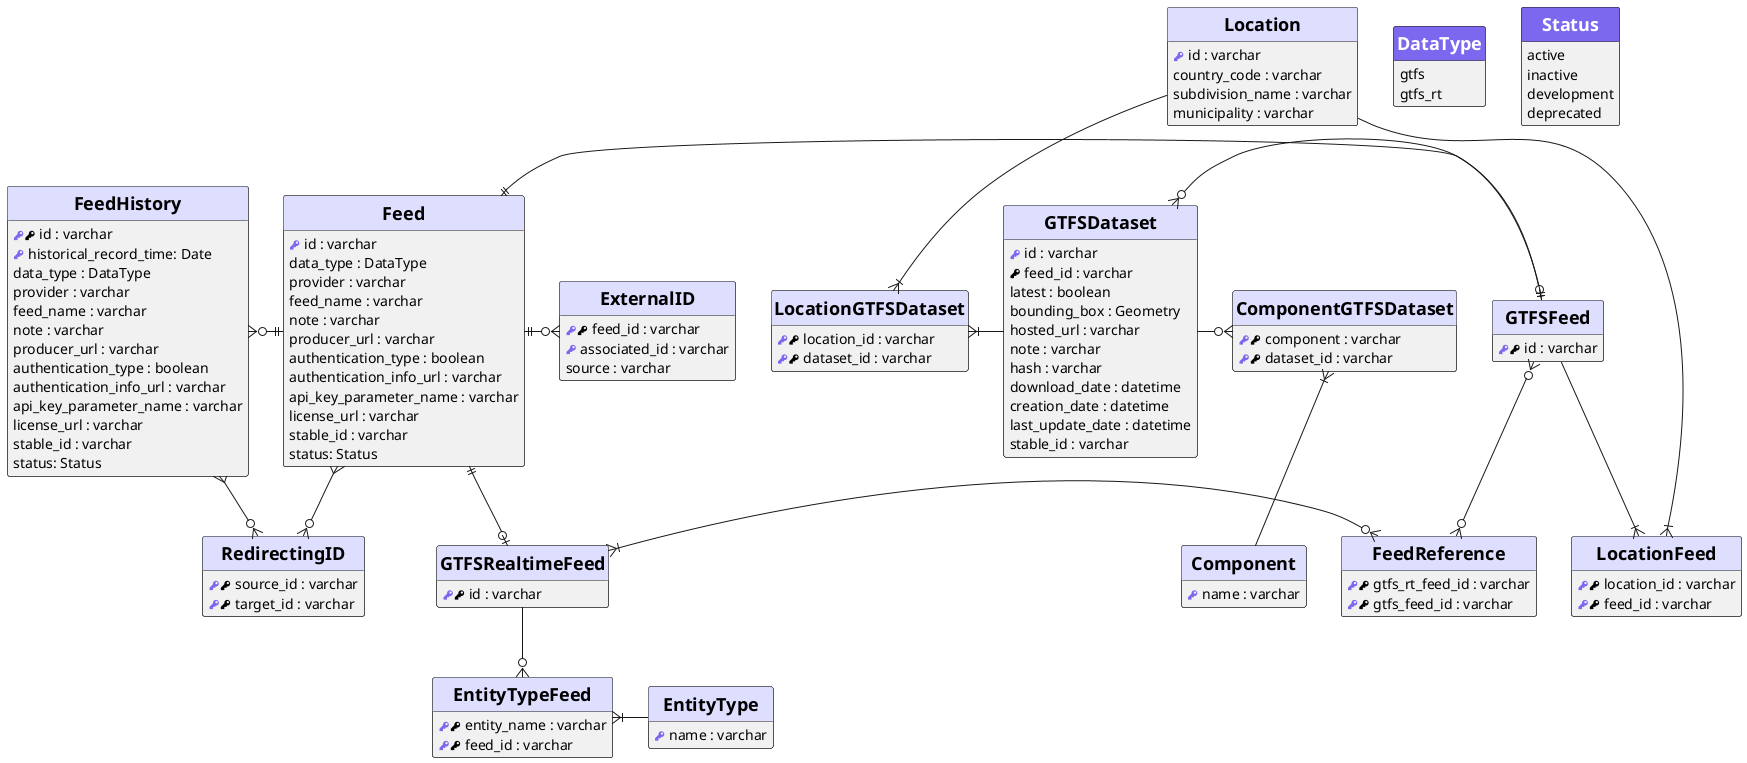 @startuml
    hide stereotype
    hide circle
    hide empty members

    skinparam defaultFontName Heiti TC
    skinparam HeaderFontColor #96A1FF
    skinparam classFontColor automatic

    skinparam class {
        HeaderBackgroundColor<<enum>> MediumSlateBlue
        HeaderBackgroundColor<<entity>> #dedeff
        roundCorner 25
    }

    enum =DataType <<enum>> {
    gtfs
    gtfs_rt
    }

    enum =Status <<enum>> {
    active
    inactive
    development
    deprecated
    }

    entity =Feed <<entity>> {
    <color:MediumSlateBlue><&key></color> id : varchar
      data_type : DataType
      provider : varchar
      feed_name : varchar
      note : varchar
      producer_url : varchar
      authentication_type : boolean
      authentication_info_url : varchar
      api_key_parameter_name : varchar
      license_url : varchar
      stable_id : varchar
      status: Status
      }

    entity =FeedHistory <<entity>> {
    <color:MediumSlateBlue><&key></color><&key> id : varchar
    <color:MediumSlateBlue><&key></color> historical_record_time: Date
      data_type : DataType
      provider : varchar
      feed_name : varchar
      note : varchar
      producer_url : varchar
      authentication_type : boolean
      authentication_info_url : varchar
      api_key_parameter_name : varchar
      license_url : varchar
      stable_id : varchar
      status: Status
      }


    entity =GTFSRealtimeFeed <<entity>> {
    <color:MediumSlateBlue><&key></color><&key> id : varchar
    }

    entity =EntityType <<entity>> {
    <color:MediumSlateBlue><&key></color> name : varchar
    }

    entity =EntityTypeFeed <<entity>> {
    <color:MediumSlateBlue><&key></color><&key> entity_name : varchar
    <color:MediumSlateBlue><&key></color><&key> feed_id : varchar
      }

    entity =GTFSFeed <<entity>> {
    <color:MediumSlateBlue><&key></color><&key> id : varchar
      }

    entity =FeedReference <<entity>> {
    <color:MediumSlateBlue><&key></color><&key> gtfs_rt_feed_id : varchar
    <color:MediumSlateBlue><&key></color><&key> gtfs_feed_id : varchar
      }

    entity =Location <<entity>> {
    <color:MediumSlateBlue><&key></color> id : varchar
      country_code : varchar
      subdivision_name : varchar
      municipality : varchar
      }

    entity =LocationFeed <<entity>> {
    <color:MediumSlateBlue><&key></color><&key> location_id : varchar
    <color:MediumSlateBlue><&key></color><&key> feed_id : varchar
      }

    entity =ExternalID <<entity>> {
    <color:MediumSlateBlue><&key></color><&key> feed_id : varchar
    <color:MediumSlateBlue><&key></color> associated_id : varchar
      source : varchar
      }

    entity =GTFSDataset <<entity>> {
    <color:MediumSlateBlue><&key></color> id : varchar
    <&key> feed_id : varchar
      latest : boolean
      bounding_box : Geometry
      hosted_url : varchar
      note : varchar
      hash : varchar
      download_date : datetime
      creation_date : datetime
      last_update_date : datetime
      stable_id : varchar
      }

    entity =LocationGTFSDataset <<entity>> {
    <color:MediumSlateBlue><&key></color><&key> location_id : varchar
    <color:MediumSlateBlue><&key></color><&key> dataset_id : varchar
      }

    entity =Component <<entity>> {
    <color:MediumSlateBlue><&key></color> name : varchar
      }

    entity =ComponentGTFSDataset <<entity>> {
    <color:MediumSlateBlue><&key></color><&key> component : varchar
    <color:MediumSlateBlue><&key></color><&key> dataset_id : varchar
      }

      entity =RedirectingID <<entity>> {
    <color:MediumSlateBlue><&key></color><&key> source_id : varchar
    <color:MediumSlateBlue><&key></color><&key> target_id : varchar
      }

     "=Feed" ||-left-o{ "=FeedHistory"
     "=Feed" ||--o| "=GTFSRealtimeFeed"
     "=Feed" ||-right-o| "=GTFSFeed"
     "=FeedHistory" }--o{ "=RedirectingID"
     "=Feed" }--o{ "=RedirectingID"
     "=Feed" ||-right-o{ "=ExternalID"
     "=GTFSRealtimeFeed" --o{ "=EntityTypeFeed"
     "=EntityType" -left-|{ "=EntityTypeFeed"
     "=GTFSRealtimeFeed" }|-right-o{ "=FeedReference"
     "=GTFSFeed" }o--o{ "=FeedReference"
     "=GTFSFeed" --|{ "=LocationFeed"
     "=Location" --|{ "=LocationFeed"
     "=Location" --|{ "=LocationGTFSDataset"
     "=GTFSDataset" -left-|{ "=LocationGTFSDataset"
     "=GTFSFeed" ||-left-o{ "=GTFSDataset"
     "=ComponentGTFSDataset" }o-left- "=GTFSDataset"
     "=ComponentGTFSDataset" }|-- "=Component"
@enduml